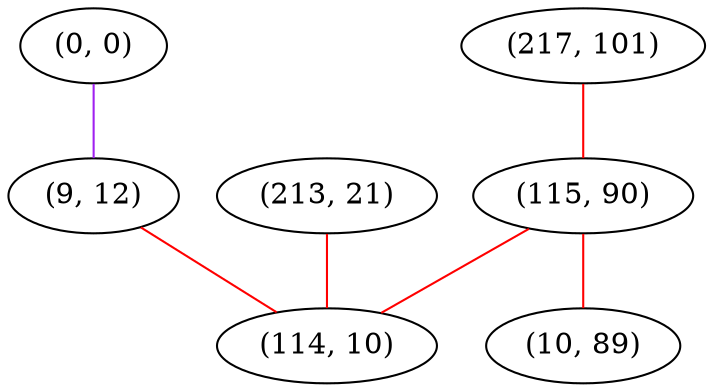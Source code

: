 graph "" {
"(0, 0)";
"(213, 21)";
"(217, 101)";
"(115, 90)";
"(10, 89)";
"(9, 12)";
"(114, 10)";
"(0, 0)" -- "(9, 12)"  [color=purple, key=0, weight=4];
"(213, 21)" -- "(114, 10)"  [color=red, key=0, weight=1];
"(217, 101)" -- "(115, 90)"  [color=red, key=0, weight=1];
"(115, 90)" -- "(10, 89)"  [color=red, key=0, weight=1];
"(115, 90)" -- "(114, 10)"  [color=red, key=0, weight=1];
"(9, 12)" -- "(114, 10)"  [color=red, key=0, weight=1];
}

